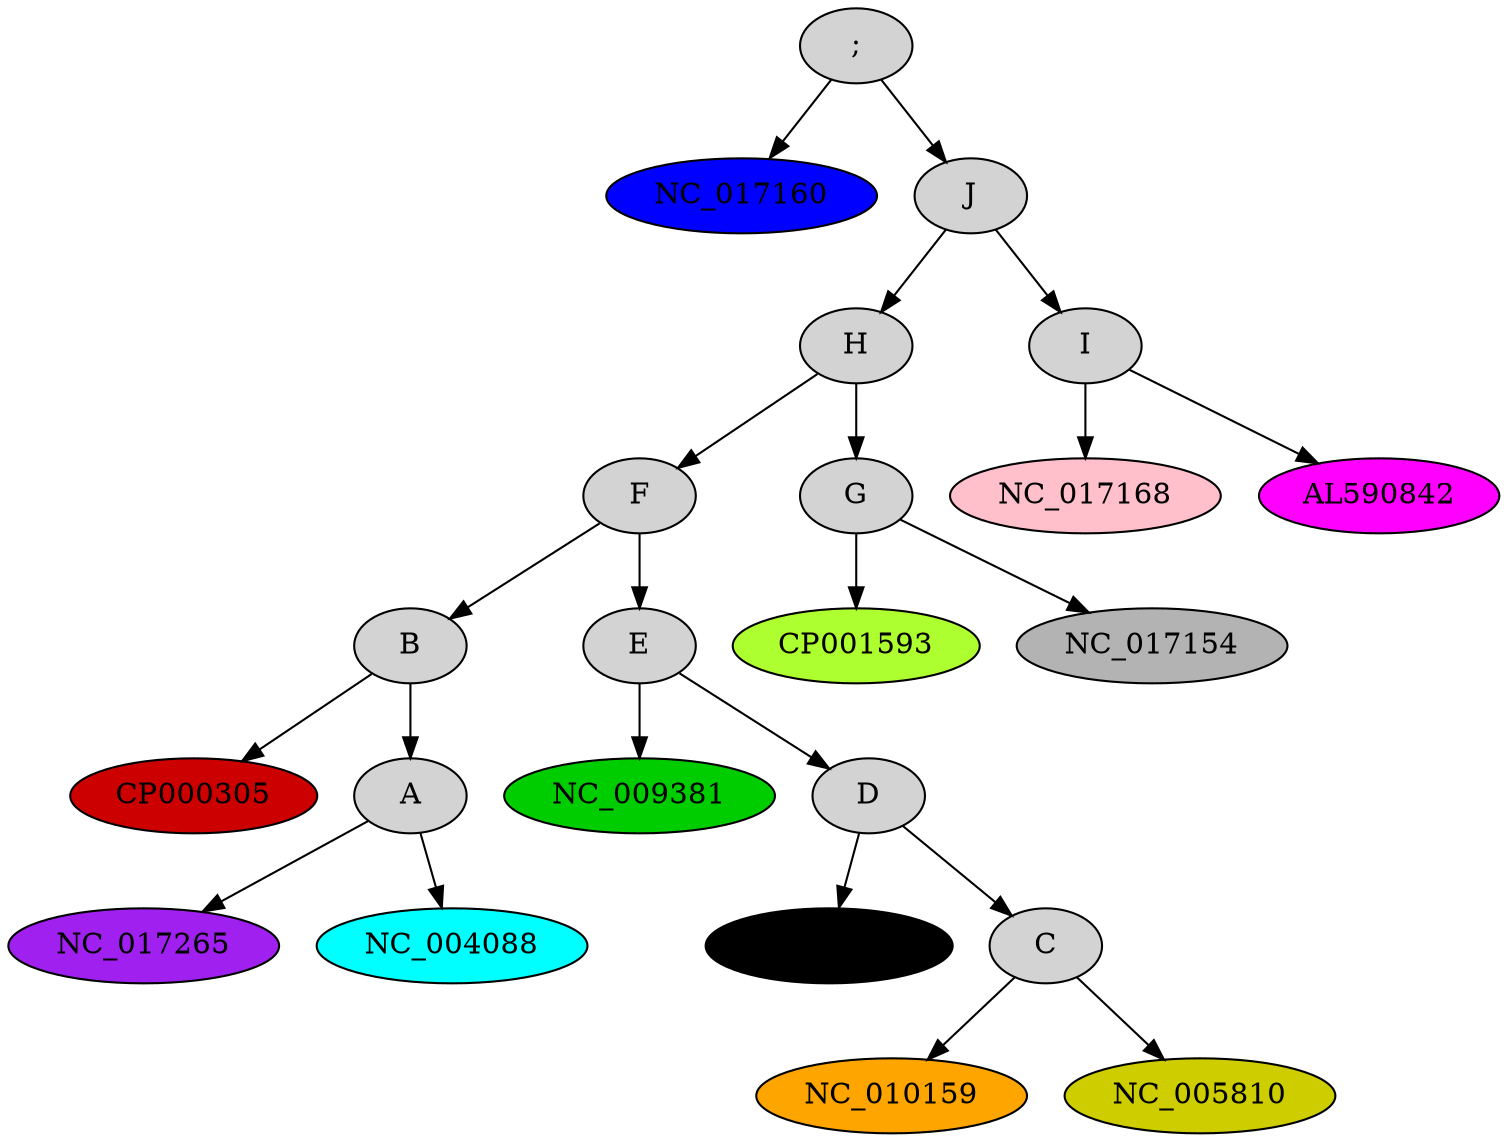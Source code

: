 digraph legend {
	node [style=filled];
	"CP000305" [fillcolor=red3];
	"NC_009381" [fillcolor=green3];
	"NC_017160" [fillcolor=blue];
	"NC_017265" [fillcolor=purple];
	"CP000308" [fillcolor=black];
	"NC_010159" [fillcolor=orange];
	"CP001593" [fillcolor=greenyellow];
	"NC_017168" [fillcolor=pink];
	"NC_004088" [fillcolor=cyan];
	"AL590842" [fillcolor=magenta];
	"NC_005810" [fillcolor=yellow3];
	"NC_017154" [fillcolor=grey70];
	"B" -> "CP000305";
	"A" -> "NC_004088";
	"A" -> "NC_017265";
	"B" -> "A";
	"F" -> "B";
	"D" -> "CP000308";
	"C" -> "NC_005810";
	"C" -> "NC_010159";
	"D" -> "C";
	"E" -> "D";
	"E" -> "NC_009381";
	"F" -> "E";
	"H" -> "F";
	"G" -> "CP001593";
	"G" -> "NC_017154";
	"H" -> "G";
	"J" -> "H";
	"I" -> "NC_017168";
	"I" -> "AL590842";
	"J" -> "I";
	";" -> "J";
	";" -> "NC_017160";
}

